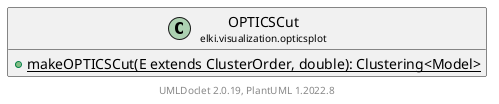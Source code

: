 @startuml
    remove .*\.(Instance|Par|Parameterizer|Factory)$
    set namespaceSeparator none
    hide empty fields
    hide empty methods

    class "<size:14>OPTICSCut\n<size:10>elki.visualization.opticsplot" as elki.visualization.opticsplot.OPTICSCut [[OPTICSCut.html]] {
        {static} +makeOPTICSCut(E extends ClusterOrder, double): Clustering<Model>
    }

    center footer UMLDoclet 2.0.19, PlantUML 1.2022.8
@enduml
